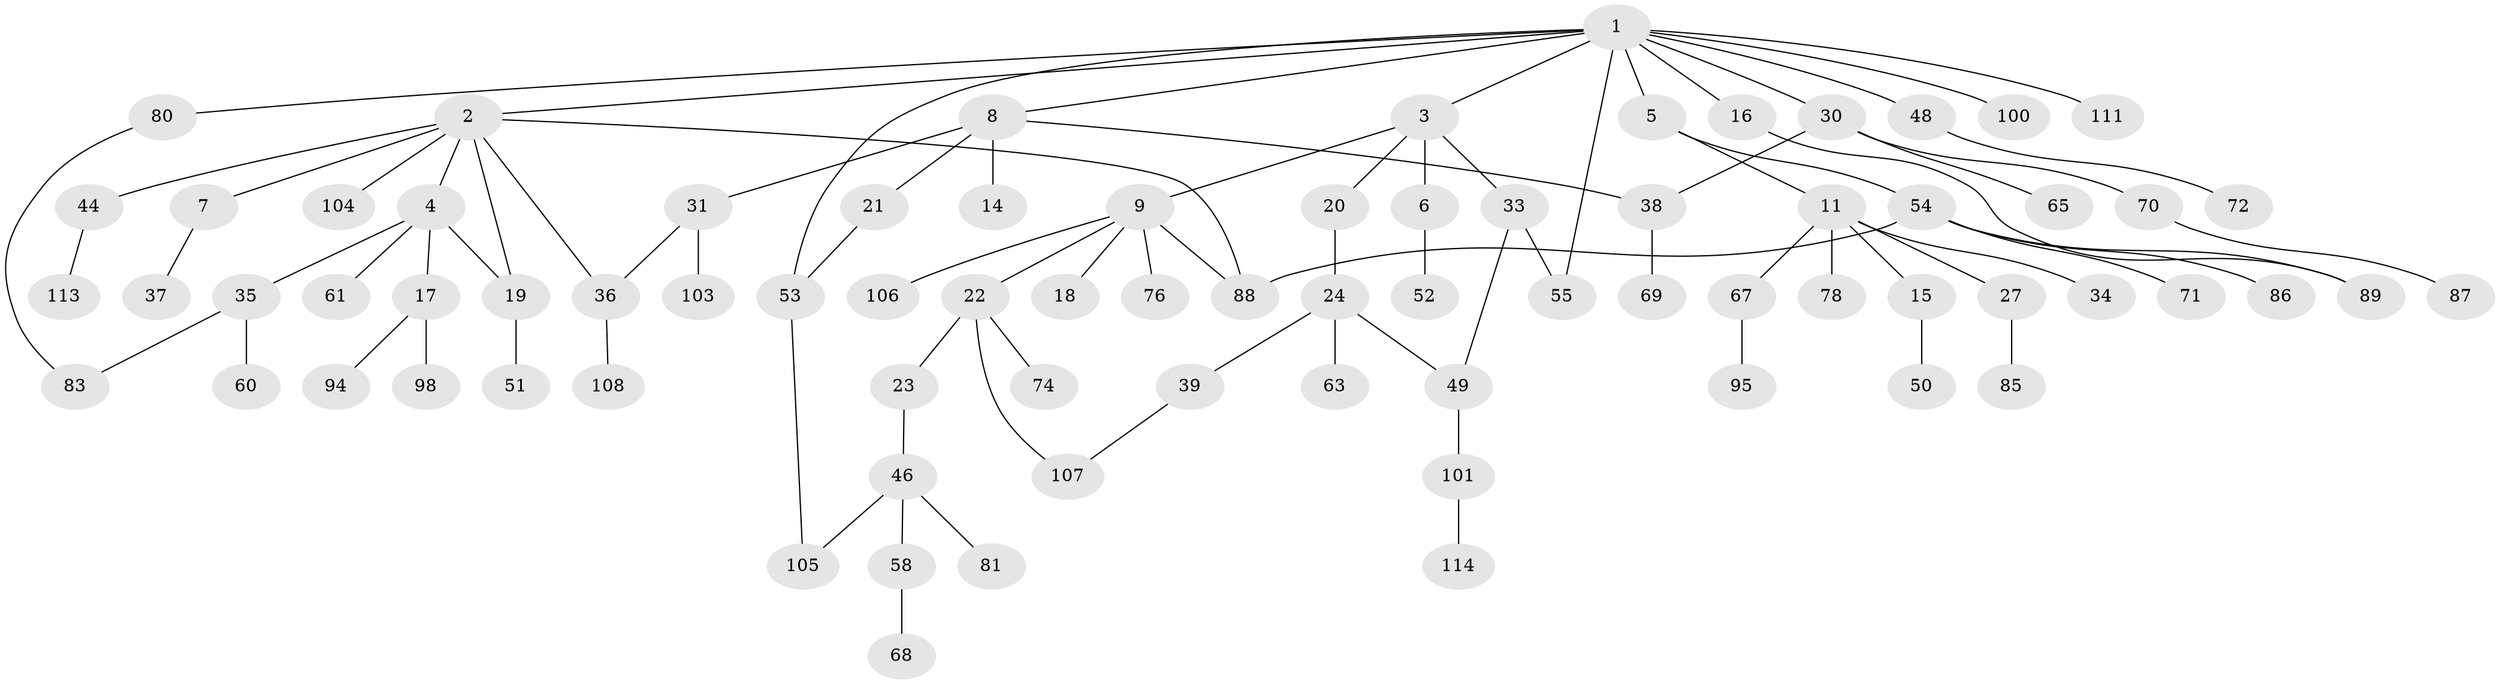 // original degree distribution, {10: 0.008771929824561403, 5: 0.043859649122807015, 6: 0.017543859649122806, 3: 0.15789473684210525, 4: 0.043859649122807015, 7: 0.017543859649122806, 1: 0.41228070175438597, 2: 0.2982456140350877}
// Generated by graph-tools (version 1.1) at 2025/10/02/27/25 16:10:53]
// undirected, 77 vertices, 88 edges
graph export_dot {
graph [start="1"]
  node [color=gray90,style=filled];
  1 [super="+25"];
  2 [super="+13"];
  3 [super="+29"];
  4 [super="+10"];
  5;
  6 [super="+56"];
  7 [super="+26"];
  8 [super="+12"];
  9 [super="+59"];
  11 [super="+41"];
  14;
  15;
  16 [super="+32"];
  17;
  18;
  19 [super="+109"];
  20;
  21;
  22 [super="+28"];
  23 [super="+43"];
  24 [super="+82"];
  27;
  30 [super="+45"];
  31 [super="+96"];
  33 [super="+42"];
  34 [super="+64"];
  35 [super="+66"];
  36 [super="+91"];
  37 [super="+40"];
  38 [super="+47"];
  39;
  44;
  46 [super="+99"];
  48;
  49 [super="+57"];
  50 [super="+62"];
  51;
  52 [super="+90"];
  53 [super="+92"];
  54 [super="+93"];
  55 [super="+77"];
  58 [super="+79"];
  60;
  61;
  63 [super="+75"];
  65 [super="+73"];
  67 [super="+97"];
  68;
  69;
  70 [super="+84"];
  71;
  72;
  74;
  76;
  78;
  80;
  81;
  83;
  85 [super="+112"];
  86;
  87;
  88;
  89 [super="+102"];
  94;
  95;
  98;
  100;
  101;
  103;
  104;
  105;
  106;
  107 [super="+110"];
  108;
  111;
  113;
  114;
  1 -- 2;
  1 -- 3;
  1 -- 5;
  1 -- 8;
  1 -- 16;
  1 -- 55;
  1 -- 80;
  1 -- 100;
  1 -- 48;
  1 -- 30;
  1 -- 111;
  1 -- 53;
  2 -- 4;
  2 -- 7;
  2 -- 19;
  2 -- 36;
  2 -- 104;
  2 -- 88;
  2 -- 44;
  3 -- 6;
  3 -- 9;
  3 -- 20;
  3 -- 33;
  4 -- 61;
  4 -- 17;
  4 -- 19;
  4 -- 35;
  5 -- 11;
  5 -- 54;
  6 -- 52;
  7 -- 37;
  8 -- 14;
  8 -- 38;
  8 -- 21;
  8 -- 31;
  9 -- 18;
  9 -- 22;
  9 -- 76;
  9 -- 88;
  9 -- 106;
  11 -- 15;
  11 -- 27;
  11 -- 34;
  11 -- 67;
  11 -- 78;
  15 -- 50;
  16 -- 89;
  17 -- 94;
  17 -- 98;
  19 -- 51;
  20 -- 24;
  21 -- 53;
  22 -- 23;
  22 -- 74;
  22 -- 107;
  23 -- 46;
  24 -- 39;
  24 -- 63;
  24 -- 49;
  27 -- 85;
  30 -- 70;
  30 -- 38;
  30 -- 65;
  31 -- 103;
  31 -- 36;
  33 -- 49;
  33 -- 55;
  35 -- 60;
  35 -- 83;
  36 -- 108;
  38 -- 69;
  39 -- 107;
  44 -- 113;
  46 -- 58;
  46 -- 81;
  46 -- 105;
  48 -- 72;
  49 -- 101;
  53 -- 105;
  54 -- 71;
  54 -- 86;
  54 -- 88;
  54 -- 89;
  58 -- 68;
  67 -- 95;
  70 -- 87;
  80 -- 83;
  101 -- 114;
}

